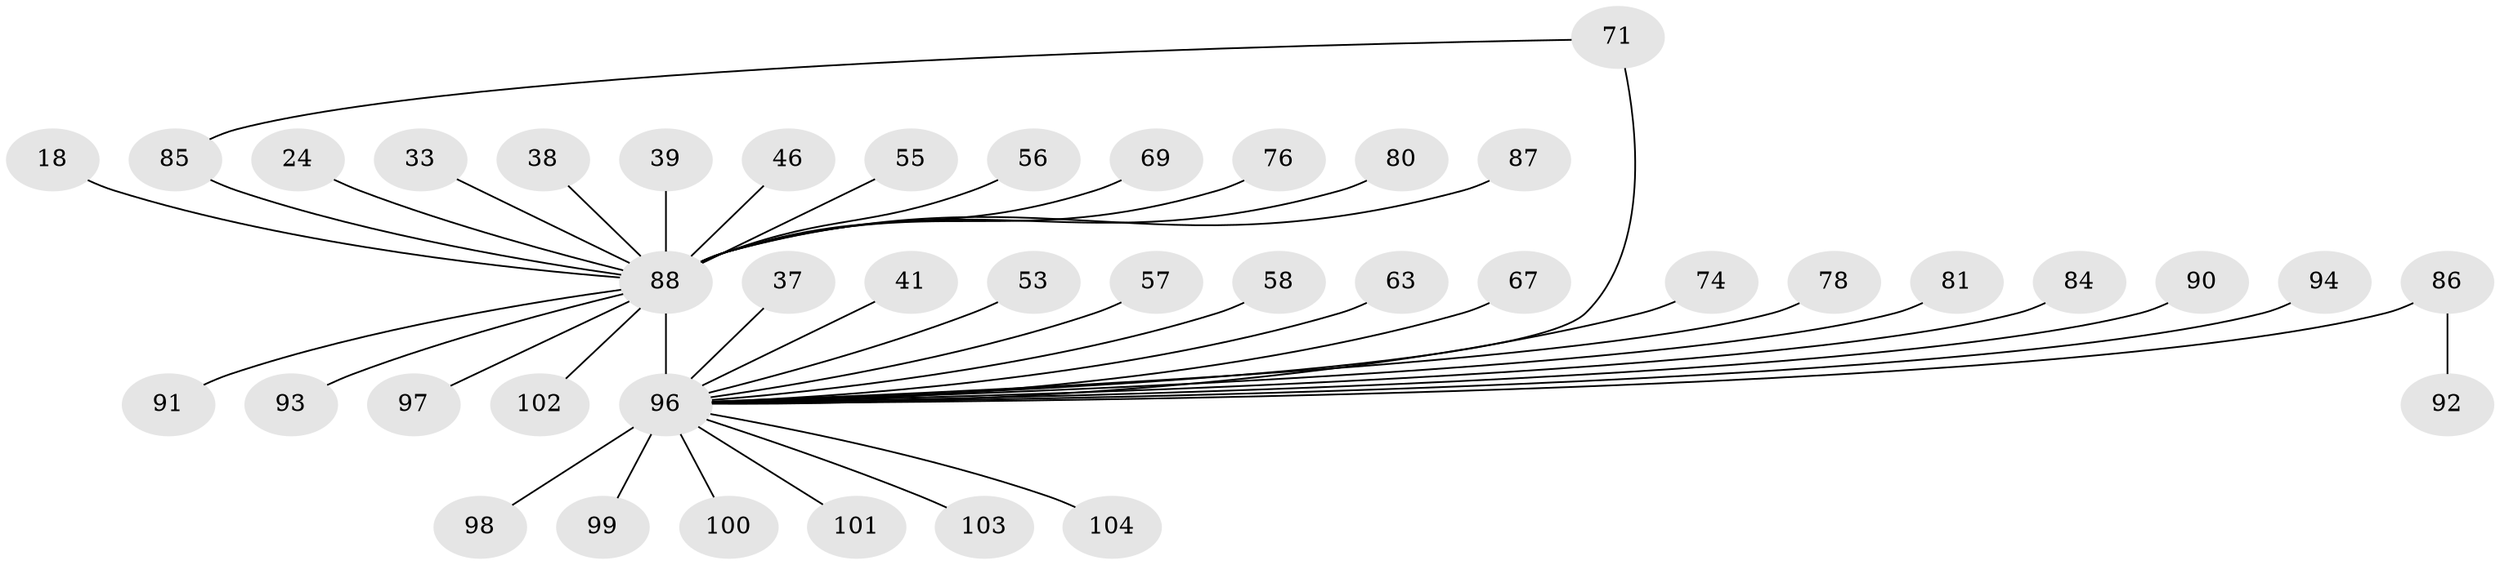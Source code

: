 // original degree distribution, {17: 0.028846153846153848, 25: 0.009615384615384616, 3: 0.07692307692307693, 22: 0.009615384615384616, 4: 0.11538461538461539, 7: 0.019230769230769232, 9: 0.009615384615384616, 1: 0.4230769230769231, 2: 0.21153846153846154, 5: 0.04807692307692308, 8: 0.019230769230769232, 6: 0.028846153846153848}
// Generated by graph-tools (version 1.1) at 2025/50/03/04/25 21:50:18]
// undirected, 41 vertices, 41 edges
graph export_dot {
graph [start="1"]
  node [color=gray90,style=filled];
  18;
  24;
  33;
  37;
  38;
  39;
  41;
  46;
  53;
  55;
  56;
  57 [super="+13+27"];
  58;
  63;
  67 [super="+14"];
  69;
  71 [super="+23+45"];
  74;
  76;
  78;
  80 [super="+43"];
  81;
  84;
  85 [super="+70"];
  86 [super="+52+49+50"];
  87;
  88 [super="+17+51+72+79+82+12"];
  90;
  91;
  92;
  93;
  94;
  96 [super="+75+89+65+15+25+30+31+34"];
  97;
  98;
  99 [super="+19"];
  100;
  101 [super="+73"];
  102 [super="+95"];
  103 [super="+22"];
  104;
  18 -- 88;
  24 -- 88;
  33 -- 88;
  37 -- 96;
  38 -- 88;
  39 -- 88;
  41 -- 96;
  46 -- 88;
  53 -- 96;
  55 -- 88 [weight=2];
  56 -- 88;
  57 -- 96;
  58 -- 96;
  63 -- 96;
  67 -- 96;
  69 -- 88;
  71 -- 96 [weight=3];
  71 -- 85;
  74 -- 96;
  76 -- 88;
  78 -- 96;
  80 -- 88;
  81 -- 96;
  84 -- 96;
  85 -- 88 [weight=4];
  86 -- 92;
  86 -- 96 [weight=6];
  87 -- 88;
  88 -- 97;
  88 -- 102;
  88 -- 91;
  88 -- 93;
  88 -- 96 [weight=41];
  90 -- 96;
  94 -- 96 [weight=2];
  96 -- 98;
  96 -- 99 [weight=4];
  96 -- 100;
  96 -- 101;
  96 -- 103 [weight=2];
  96 -- 104;
}
